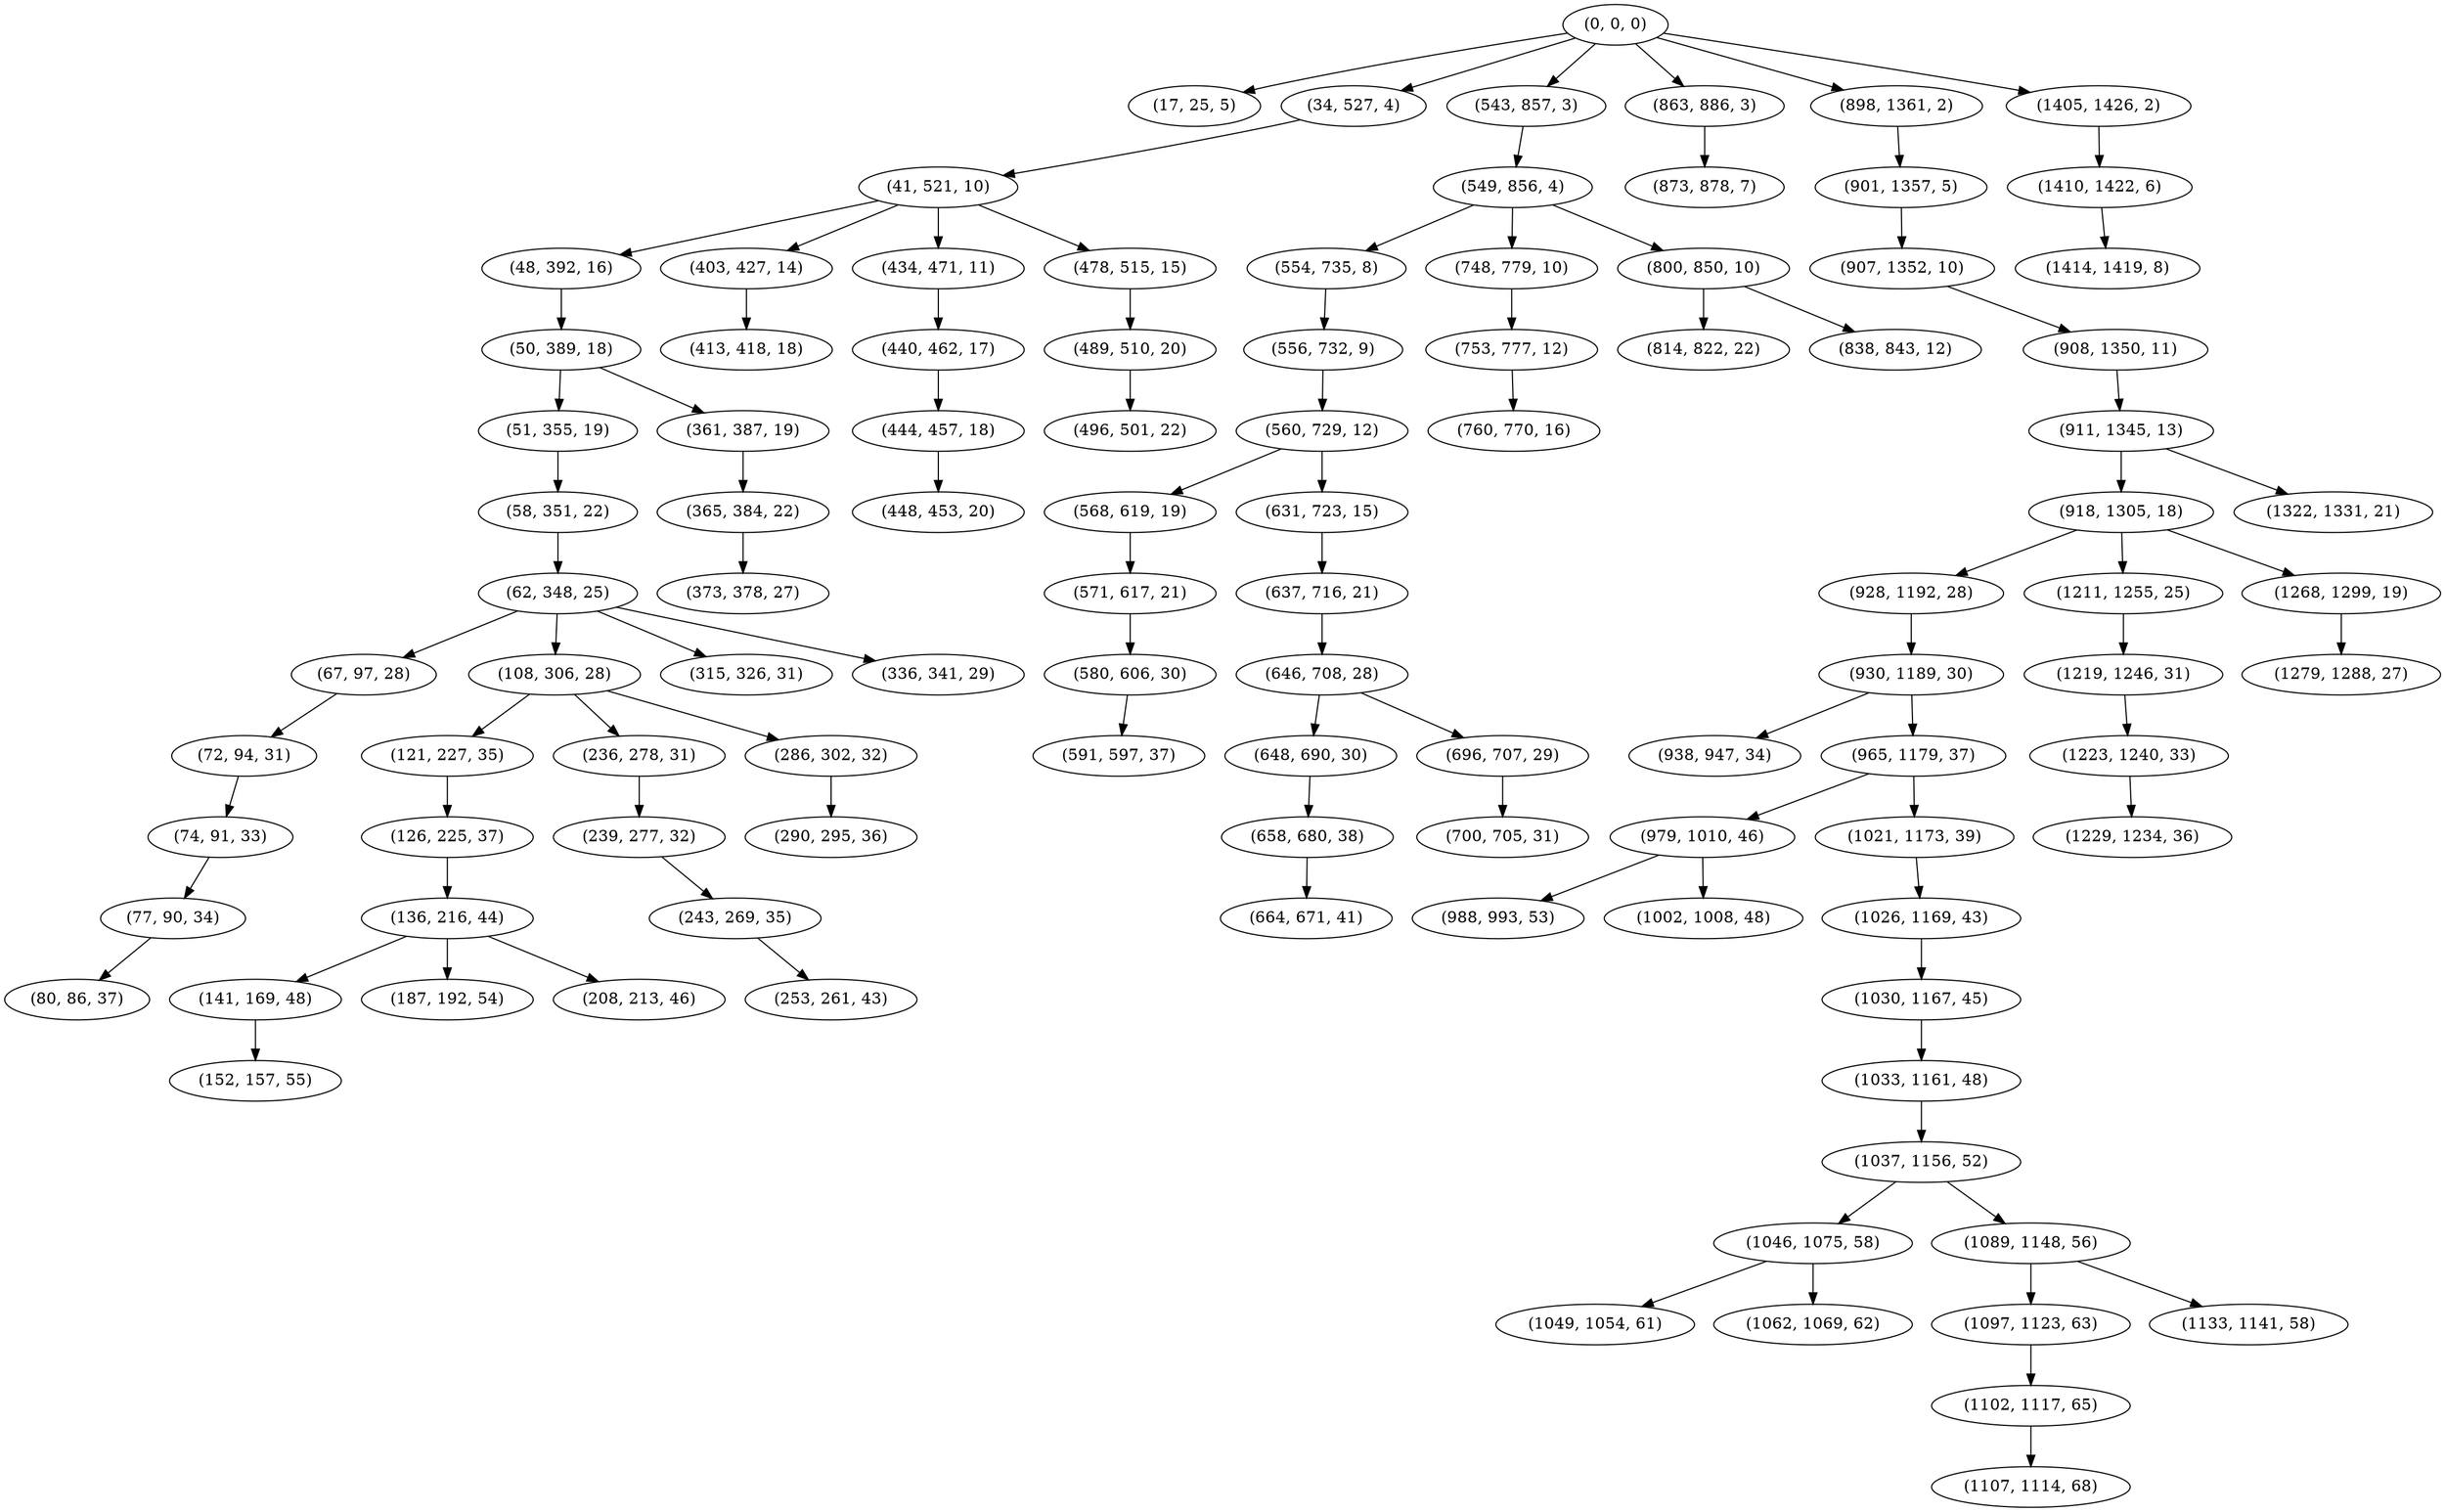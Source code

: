 digraph tree {
    "(0, 0, 0)";
    "(17, 25, 5)";
    "(34, 527, 4)";
    "(41, 521, 10)";
    "(48, 392, 16)";
    "(50, 389, 18)";
    "(51, 355, 19)";
    "(58, 351, 22)";
    "(62, 348, 25)";
    "(67, 97, 28)";
    "(72, 94, 31)";
    "(74, 91, 33)";
    "(77, 90, 34)";
    "(80, 86, 37)";
    "(108, 306, 28)";
    "(121, 227, 35)";
    "(126, 225, 37)";
    "(136, 216, 44)";
    "(141, 169, 48)";
    "(152, 157, 55)";
    "(187, 192, 54)";
    "(208, 213, 46)";
    "(236, 278, 31)";
    "(239, 277, 32)";
    "(243, 269, 35)";
    "(253, 261, 43)";
    "(286, 302, 32)";
    "(290, 295, 36)";
    "(315, 326, 31)";
    "(336, 341, 29)";
    "(361, 387, 19)";
    "(365, 384, 22)";
    "(373, 378, 27)";
    "(403, 427, 14)";
    "(413, 418, 18)";
    "(434, 471, 11)";
    "(440, 462, 17)";
    "(444, 457, 18)";
    "(448, 453, 20)";
    "(478, 515, 15)";
    "(489, 510, 20)";
    "(496, 501, 22)";
    "(543, 857, 3)";
    "(549, 856, 4)";
    "(554, 735, 8)";
    "(556, 732, 9)";
    "(560, 729, 12)";
    "(568, 619, 19)";
    "(571, 617, 21)";
    "(580, 606, 30)";
    "(591, 597, 37)";
    "(631, 723, 15)";
    "(637, 716, 21)";
    "(646, 708, 28)";
    "(648, 690, 30)";
    "(658, 680, 38)";
    "(664, 671, 41)";
    "(696, 707, 29)";
    "(700, 705, 31)";
    "(748, 779, 10)";
    "(753, 777, 12)";
    "(760, 770, 16)";
    "(800, 850, 10)";
    "(814, 822, 22)";
    "(838, 843, 12)";
    "(863, 886, 3)";
    "(873, 878, 7)";
    "(898, 1361, 2)";
    "(901, 1357, 5)";
    "(907, 1352, 10)";
    "(908, 1350, 11)";
    "(911, 1345, 13)";
    "(918, 1305, 18)";
    "(928, 1192, 28)";
    "(930, 1189, 30)";
    "(938, 947, 34)";
    "(965, 1179, 37)";
    "(979, 1010, 46)";
    "(988, 993, 53)";
    "(1002, 1008, 48)";
    "(1021, 1173, 39)";
    "(1026, 1169, 43)";
    "(1030, 1167, 45)";
    "(1033, 1161, 48)";
    "(1037, 1156, 52)";
    "(1046, 1075, 58)";
    "(1049, 1054, 61)";
    "(1062, 1069, 62)";
    "(1089, 1148, 56)";
    "(1097, 1123, 63)";
    "(1102, 1117, 65)";
    "(1107, 1114, 68)";
    "(1133, 1141, 58)";
    "(1211, 1255, 25)";
    "(1219, 1246, 31)";
    "(1223, 1240, 33)";
    "(1229, 1234, 36)";
    "(1268, 1299, 19)";
    "(1279, 1288, 27)";
    "(1322, 1331, 21)";
    "(1405, 1426, 2)";
    "(1410, 1422, 6)";
    "(1414, 1419, 8)";
    "(0, 0, 0)" -> "(17, 25, 5)";
    "(0, 0, 0)" -> "(34, 527, 4)";
    "(0, 0, 0)" -> "(543, 857, 3)";
    "(0, 0, 0)" -> "(863, 886, 3)";
    "(0, 0, 0)" -> "(898, 1361, 2)";
    "(0, 0, 0)" -> "(1405, 1426, 2)";
    "(34, 527, 4)" -> "(41, 521, 10)";
    "(41, 521, 10)" -> "(48, 392, 16)";
    "(41, 521, 10)" -> "(403, 427, 14)";
    "(41, 521, 10)" -> "(434, 471, 11)";
    "(41, 521, 10)" -> "(478, 515, 15)";
    "(48, 392, 16)" -> "(50, 389, 18)";
    "(50, 389, 18)" -> "(51, 355, 19)";
    "(50, 389, 18)" -> "(361, 387, 19)";
    "(51, 355, 19)" -> "(58, 351, 22)";
    "(58, 351, 22)" -> "(62, 348, 25)";
    "(62, 348, 25)" -> "(67, 97, 28)";
    "(62, 348, 25)" -> "(108, 306, 28)";
    "(62, 348, 25)" -> "(315, 326, 31)";
    "(62, 348, 25)" -> "(336, 341, 29)";
    "(67, 97, 28)" -> "(72, 94, 31)";
    "(72, 94, 31)" -> "(74, 91, 33)";
    "(74, 91, 33)" -> "(77, 90, 34)";
    "(77, 90, 34)" -> "(80, 86, 37)";
    "(108, 306, 28)" -> "(121, 227, 35)";
    "(108, 306, 28)" -> "(236, 278, 31)";
    "(108, 306, 28)" -> "(286, 302, 32)";
    "(121, 227, 35)" -> "(126, 225, 37)";
    "(126, 225, 37)" -> "(136, 216, 44)";
    "(136, 216, 44)" -> "(141, 169, 48)";
    "(136, 216, 44)" -> "(187, 192, 54)";
    "(136, 216, 44)" -> "(208, 213, 46)";
    "(141, 169, 48)" -> "(152, 157, 55)";
    "(236, 278, 31)" -> "(239, 277, 32)";
    "(239, 277, 32)" -> "(243, 269, 35)";
    "(243, 269, 35)" -> "(253, 261, 43)";
    "(286, 302, 32)" -> "(290, 295, 36)";
    "(361, 387, 19)" -> "(365, 384, 22)";
    "(365, 384, 22)" -> "(373, 378, 27)";
    "(403, 427, 14)" -> "(413, 418, 18)";
    "(434, 471, 11)" -> "(440, 462, 17)";
    "(440, 462, 17)" -> "(444, 457, 18)";
    "(444, 457, 18)" -> "(448, 453, 20)";
    "(478, 515, 15)" -> "(489, 510, 20)";
    "(489, 510, 20)" -> "(496, 501, 22)";
    "(543, 857, 3)" -> "(549, 856, 4)";
    "(549, 856, 4)" -> "(554, 735, 8)";
    "(549, 856, 4)" -> "(748, 779, 10)";
    "(549, 856, 4)" -> "(800, 850, 10)";
    "(554, 735, 8)" -> "(556, 732, 9)";
    "(556, 732, 9)" -> "(560, 729, 12)";
    "(560, 729, 12)" -> "(568, 619, 19)";
    "(560, 729, 12)" -> "(631, 723, 15)";
    "(568, 619, 19)" -> "(571, 617, 21)";
    "(571, 617, 21)" -> "(580, 606, 30)";
    "(580, 606, 30)" -> "(591, 597, 37)";
    "(631, 723, 15)" -> "(637, 716, 21)";
    "(637, 716, 21)" -> "(646, 708, 28)";
    "(646, 708, 28)" -> "(648, 690, 30)";
    "(646, 708, 28)" -> "(696, 707, 29)";
    "(648, 690, 30)" -> "(658, 680, 38)";
    "(658, 680, 38)" -> "(664, 671, 41)";
    "(696, 707, 29)" -> "(700, 705, 31)";
    "(748, 779, 10)" -> "(753, 777, 12)";
    "(753, 777, 12)" -> "(760, 770, 16)";
    "(800, 850, 10)" -> "(814, 822, 22)";
    "(800, 850, 10)" -> "(838, 843, 12)";
    "(863, 886, 3)" -> "(873, 878, 7)";
    "(898, 1361, 2)" -> "(901, 1357, 5)";
    "(901, 1357, 5)" -> "(907, 1352, 10)";
    "(907, 1352, 10)" -> "(908, 1350, 11)";
    "(908, 1350, 11)" -> "(911, 1345, 13)";
    "(911, 1345, 13)" -> "(918, 1305, 18)";
    "(911, 1345, 13)" -> "(1322, 1331, 21)";
    "(918, 1305, 18)" -> "(928, 1192, 28)";
    "(918, 1305, 18)" -> "(1211, 1255, 25)";
    "(918, 1305, 18)" -> "(1268, 1299, 19)";
    "(928, 1192, 28)" -> "(930, 1189, 30)";
    "(930, 1189, 30)" -> "(938, 947, 34)";
    "(930, 1189, 30)" -> "(965, 1179, 37)";
    "(965, 1179, 37)" -> "(979, 1010, 46)";
    "(965, 1179, 37)" -> "(1021, 1173, 39)";
    "(979, 1010, 46)" -> "(988, 993, 53)";
    "(979, 1010, 46)" -> "(1002, 1008, 48)";
    "(1021, 1173, 39)" -> "(1026, 1169, 43)";
    "(1026, 1169, 43)" -> "(1030, 1167, 45)";
    "(1030, 1167, 45)" -> "(1033, 1161, 48)";
    "(1033, 1161, 48)" -> "(1037, 1156, 52)";
    "(1037, 1156, 52)" -> "(1046, 1075, 58)";
    "(1037, 1156, 52)" -> "(1089, 1148, 56)";
    "(1046, 1075, 58)" -> "(1049, 1054, 61)";
    "(1046, 1075, 58)" -> "(1062, 1069, 62)";
    "(1089, 1148, 56)" -> "(1097, 1123, 63)";
    "(1089, 1148, 56)" -> "(1133, 1141, 58)";
    "(1097, 1123, 63)" -> "(1102, 1117, 65)";
    "(1102, 1117, 65)" -> "(1107, 1114, 68)";
    "(1211, 1255, 25)" -> "(1219, 1246, 31)";
    "(1219, 1246, 31)" -> "(1223, 1240, 33)";
    "(1223, 1240, 33)" -> "(1229, 1234, 36)";
    "(1268, 1299, 19)" -> "(1279, 1288, 27)";
    "(1405, 1426, 2)" -> "(1410, 1422, 6)";
    "(1410, 1422, 6)" -> "(1414, 1419, 8)";
}
